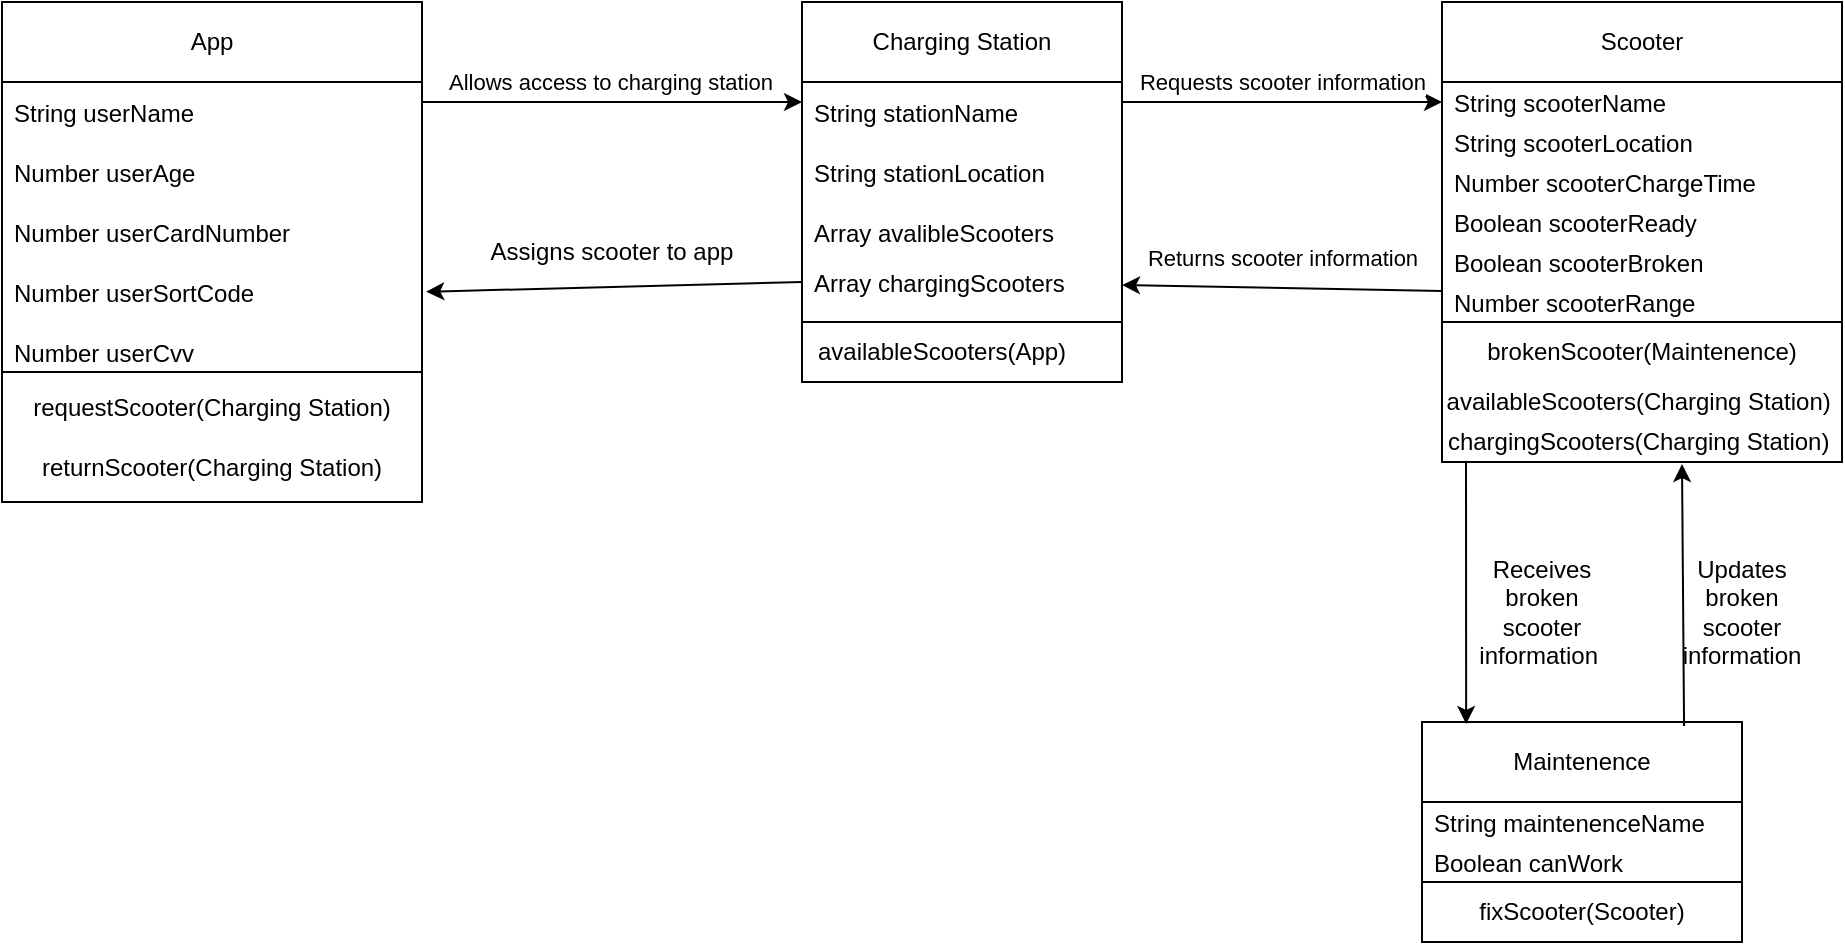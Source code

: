 <mxfile version="17.4.6" type="github">
  <diagram id="aOdrmP9tbzpNKiuwT3aD" name="Page-1">
    <mxGraphModel dx="1422" dy="794" grid="1" gridSize="10" guides="1" tooltips="1" connect="1" arrows="1" fold="1" page="1" pageScale="1" pageWidth="1000" pageHeight="1000" math="0" shadow="0">
      <root>
        <mxCell id="0" />
        <mxCell id="1" parent="0" />
        <mxCell id="QDZG8M9FuW27wgCZ-DuW-52" value="" style="rounded=0;whiteSpace=wrap;html=1;" vertex="1" parent="1">
          <mxGeometry x="40" y="40" width="210" height="230" as="geometry" />
        </mxCell>
        <mxCell id="QDZG8M9FuW27wgCZ-DuW-51" value="" style="rounded=0;whiteSpace=wrap;html=1;" vertex="1" parent="1">
          <mxGeometry x="440" y="40" width="160" height="190" as="geometry" />
        </mxCell>
        <mxCell id="QDZG8M9FuW27wgCZ-DuW-50" value="" style="rounded=0;whiteSpace=wrap;html=1;" vertex="1" parent="1">
          <mxGeometry x="750" y="400" width="160" height="110" as="geometry" />
        </mxCell>
        <mxCell id="QDZG8M9FuW27wgCZ-DuW-49" value="" style="rounded=0;whiteSpace=wrap;html=1;" vertex="1" parent="1">
          <mxGeometry x="760" y="40" width="200" height="200" as="geometry" />
        </mxCell>
        <mxCell id="QDZG8M9FuW27wgCZ-DuW-2" value="App" style="rounded=0;whiteSpace=wrap;html=1;" vertex="1" parent="1">
          <mxGeometry x="40" y="40" width="210" height="40" as="geometry" />
        </mxCell>
        <mxCell id="QDZG8M9FuW27wgCZ-DuW-3" value="String userName" style="text;strokeColor=none;fillColor=none;align=left;verticalAlign=middle;spacingLeft=4;spacingRight=4;overflow=hidden;points=[[0,0.5],[1,0.5]];portConstraint=eastwest;rotatable=0;" vertex="1" parent="1">
          <mxGeometry x="40" y="80" width="200" height="30" as="geometry" />
        </mxCell>
        <mxCell id="QDZG8M9FuW27wgCZ-DuW-4" value="Number userAge" style="text;strokeColor=none;fillColor=none;align=left;verticalAlign=middle;spacingLeft=4;spacingRight=4;overflow=hidden;points=[[0,0.5],[1,0.5]];portConstraint=eastwest;rotatable=0;" vertex="1" parent="1">
          <mxGeometry x="40" y="110" width="200" height="30" as="geometry" />
        </mxCell>
        <mxCell id="QDZG8M9FuW27wgCZ-DuW-5" value="Number userCardNumber" style="text;strokeColor=none;fillColor=none;align=left;verticalAlign=middle;spacingLeft=4;spacingRight=4;overflow=hidden;points=[[0,0.5],[1,0.5]];portConstraint=eastwest;rotatable=0;" vertex="1" parent="1">
          <mxGeometry x="40" y="140" width="200" height="30" as="geometry" />
        </mxCell>
        <mxCell id="QDZG8M9FuW27wgCZ-DuW-6" value="Number userSortCode" style="text;strokeColor=none;fillColor=none;align=left;verticalAlign=middle;spacingLeft=4;spacingRight=4;overflow=hidden;points=[[0,0.5],[1,0.5]];portConstraint=eastwest;rotatable=0;" vertex="1" parent="1">
          <mxGeometry x="40" y="170" width="200" height="30" as="geometry" />
        </mxCell>
        <mxCell id="QDZG8M9FuW27wgCZ-DuW-7" value="Number userCvv" style="text;strokeColor=none;fillColor=none;align=left;verticalAlign=middle;spacingLeft=4;spacingRight=4;overflow=hidden;points=[[0,0.5],[1,0.5]];portConstraint=eastwest;rotatable=0;" vertex="1" parent="1">
          <mxGeometry x="40" y="200" width="200" height="30" as="geometry" />
        </mxCell>
        <mxCell id="QDZG8M9FuW27wgCZ-DuW-11" value="Charging Station" style="rounded=0;whiteSpace=wrap;html=1;" vertex="1" parent="1">
          <mxGeometry x="440" y="40" width="160" height="40" as="geometry" />
        </mxCell>
        <mxCell id="QDZG8M9FuW27wgCZ-DuW-12" value="String stationName" style="text;strokeColor=none;fillColor=none;align=left;verticalAlign=middle;spacingLeft=4;spacingRight=4;overflow=hidden;points=[[0,0.5],[1,0.5]];portConstraint=eastwest;rotatable=0;" vertex="1" parent="1">
          <mxGeometry x="440" y="80" width="200" height="30" as="geometry" />
        </mxCell>
        <mxCell id="QDZG8M9FuW27wgCZ-DuW-13" value="String stationLocation" style="text;strokeColor=none;fillColor=none;align=left;verticalAlign=middle;spacingLeft=4;spacingRight=4;overflow=hidden;points=[[0,0.5],[1,0.5]];portConstraint=eastwest;rotatable=0;" vertex="1" parent="1">
          <mxGeometry x="440" y="110" width="150" height="30" as="geometry" />
        </mxCell>
        <mxCell id="QDZG8M9FuW27wgCZ-DuW-14" value="Array avalibleScooters" style="text;strokeColor=none;fillColor=none;align=left;verticalAlign=middle;spacingLeft=4;spacingRight=4;overflow=hidden;points=[[0,0.5],[1,0.5]];portConstraint=eastwest;rotatable=0;" vertex="1" parent="1">
          <mxGeometry x="440" y="140" width="200" height="30" as="geometry" />
        </mxCell>
        <mxCell id="QDZG8M9FuW27wgCZ-DuW-16" value="Array chargingScooters" style="text;strokeColor=none;fillColor=none;align=left;verticalAlign=middle;spacingLeft=4;spacingRight=4;overflow=hidden;points=[[0,0.5],[1,0.5]];portConstraint=eastwest;rotatable=0;" vertex="1" parent="1">
          <mxGeometry x="440" y="170" width="160" height="20" as="geometry" />
        </mxCell>
        <mxCell id="QDZG8M9FuW27wgCZ-DuW-18" value="Scooter" style="rounded=0;whiteSpace=wrap;html=1;" vertex="1" parent="1">
          <mxGeometry x="760" y="40" width="200" height="40" as="geometry" />
        </mxCell>
        <mxCell id="QDZG8M9FuW27wgCZ-DuW-19" value="String scooterName" style="text;strokeColor=none;fillColor=none;align=left;verticalAlign=middle;spacingLeft=4;spacingRight=4;overflow=hidden;points=[[0,0.5],[1,0.5]];portConstraint=eastwest;rotatable=0;" vertex="1" parent="1">
          <mxGeometry x="760" y="80" width="200" height="20" as="geometry" />
        </mxCell>
        <mxCell id="QDZG8M9FuW27wgCZ-DuW-25" value="Maintenence" style="rounded=0;whiteSpace=wrap;html=1;" vertex="1" parent="1">
          <mxGeometry x="750" y="400" width="160" height="40" as="geometry" />
        </mxCell>
        <mxCell id="QDZG8M9FuW27wgCZ-DuW-26" value="String maintenenceName" style="text;strokeColor=none;fillColor=none;align=left;verticalAlign=middle;spacingLeft=4;spacingRight=4;overflow=hidden;points=[[0,0.5],[1,0.5]];portConstraint=eastwest;rotatable=0;" vertex="1" parent="1">
          <mxGeometry x="750" y="440" width="160" height="20" as="geometry" />
        </mxCell>
        <mxCell id="QDZG8M9FuW27wgCZ-DuW-28" value="Boolean canWork" style="text;strokeColor=none;fillColor=none;align=left;verticalAlign=middle;spacingLeft=4;spacingRight=4;overflow=hidden;points=[[0,0.5],[1,0.5]];portConstraint=eastwest;rotatable=0;" vertex="1" parent="1">
          <mxGeometry x="750" y="460" width="160" height="20" as="geometry" />
        </mxCell>
        <mxCell id="QDZG8M9FuW27wgCZ-DuW-29" value="String scooterLocation" style="text;strokeColor=none;fillColor=none;align=left;verticalAlign=middle;spacingLeft=4;spacingRight=4;overflow=hidden;points=[[0,0.5],[1,0.5]];portConstraint=eastwest;rotatable=0;" vertex="1" parent="1">
          <mxGeometry x="760" y="100" width="200" height="20" as="geometry" />
        </mxCell>
        <mxCell id="QDZG8M9FuW27wgCZ-DuW-30" value="Number scooterChargeTime" style="text;strokeColor=none;fillColor=none;align=left;verticalAlign=middle;spacingLeft=4;spacingRight=4;overflow=hidden;points=[[0,0.5],[1,0.5]];portConstraint=eastwest;rotatable=0;" vertex="1" parent="1">
          <mxGeometry x="760" y="120" width="200" height="20" as="geometry" />
        </mxCell>
        <mxCell id="QDZG8M9FuW27wgCZ-DuW-31" value="Boolean scooterReady" style="text;strokeColor=none;fillColor=none;align=left;verticalAlign=middle;spacingLeft=4;spacingRight=4;overflow=hidden;points=[[0,0.5],[1,0.5]];portConstraint=eastwest;rotatable=0;" vertex="1" parent="1">
          <mxGeometry x="760" y="140" width="200" height="20" as="geometry" />
        </mxCell>
        <mxCell id="QDZG8M9FuW27wgCZ-DuW-32" value="Boolean scooterBroken" style="text;strokeColor=none;fillColor=none;align=left;verticalAlign=middle;spacingLeft=4;spacingRight=4;overflow=hidden;points=[[0,0.5],[1,0.5]];portConstraint=eastwest;rotatable=0;" vertex="1" parent="1">
          <mxGeometry x="760" y="160" width="200" height="20" as="geometry" />
        </mxCell>
        <mxCell id="QDZG8M9FuW27wgCZ-DuW-34" value="Number scooterRange" style="text;strokeColor=none;fillColor=none;align=left;verticalAlign=middle;spacingLeft=4;spacingRight=4;overflow=hidden;points=[[0,0.5],[1,0.5]];portConstraint=eastwest;rotatable=0;" vertex="1" parent="1">
          <mxGeometry x="760" y="180" width="160" height="20" as="geometry" />
        </mxCell>
        <mxCell id="QDZG8M9FuW27wgCZ-DuW-35" value="" style="endArrow=classic;html=1;rounded=0;" edge="1" parent="1">
          <mxGeometry width="50" height="50" relative="1" as="geometry">
            <mxPoint x="250" y="90" as="sourcePoint" />
            <mxPoint x="440" y="90" as="targetPoint" />
            <Array as="points" />
          </mxGeometry>
        </mxCell>
        <mxCell id="QDZG8M9FuW27wgCZ-DuW-36" value="Allows access to charging station" style="edgeLabel;html=1;align=center;verticalAlign=middle;resizable=0;points=[];" vertex="1" connectable="0" parent="QDZG8M9FuW27wgCZ-DuW-35">
          <mxGeometry x="0.351" y="-1" relative="1" as="geometry">
            <mxPoint x="-35" y="-11" as="offset" />
          </mxGeometry>
        </mxCell>
        <mxCell id="QDZG8M9FuW27wgCZ-DuW-37" value="Requests scooter information" style="endArrow=classic;html=1;rounded=0;entryX=0;entryY=0.5;entryDx=0;entryDy=0;" edge="1" parent="1" target="QDZG8M9FuW27wgCZ-DuW-19">
          <mxGeometry y="10" width="50" height="50" relative="1" as="geometry">
            <mxPoint x="600" y="90" as="sourcePoint" />
            <mxPoint x="650" y="40" as="targetPoint" />
            <mxPoint as="offset" />
          </mxGeometry>
        </mxCell>
        <mxCell id="QDZG8M9FuW27wgCZ-DuW-38" value="" style="endArrow=classic;html=1;rounded=0;" edge="1" parent="1" target="QDZG8M9FuW27wgCZ-DuW-16">
          <mxGeometry width="50" height="50" relative="1" as="geometry">
            <mxPoint x="760" y="184.5" as="sourcePoint" />
            <mxPoint x="690" y="184.5" as="targetPoint" />
          </mxGeometry>
        </mxCell>
        <mxCell id="QDZG8M9FuW27wgCZ-DuW-39" value="Returns scooter information" style="edgeLabel;html=1;align=center;verticalAlign=middle;resizable=0;points=[];" vertex="1" connectable="0" parent="QDZG8M9FuW27wgCZ-DuW-38">
          <mxGeometry x="-0.15" y="2" relative="1" as="geometry">
            <mxPoint x="-12" y="-17" as="offset" />
          </mxGeometry>
        </mxCell>
        <mxCell id="QDZG8M9FuW27wgCZ-DuW-40" value="" style="endArrow=classic;html=1;rounded=0;exitX=0.055;exitY=0.995;exitDx=0;exitDy=0;exitPerimeter=0;entryX=0.138;entryY=0.025;entryDx=0;entryDy=0;entryPerimeter=0;" edge="1" parent="1" target="QDZG8M9FuW27wgCZ-DuW-25">
          <mxGeometry width="50" height="50" relative="1" as="geometry">
            <mxPoint x="771" y="239" as="sourcePoint" />
            <mxPoint x="780" y="310" as="targetPoint" />
            <Array as="points">
              <mxPoint x="772" y="260" />
            </Array>
          </mxGeometry>
        </mxCell>
        <mxCell id="QDZG8M9FuW27wgCZ-DuW-41" value="Receives broken scooter information&amp;nbsp;" style="text;html=1;strokeColor=none;fillColor=none;align=center;verticalAlign=middle;whiteSpace=wrap;rounded=0;" vertex="1" parent="1">
          <mxGeometry x="780" y="330" width="60" height="30" as="geometry" />
        </mxCell>
        <mxCell id="QDZG8M9FuW27wgCZ-DuW-42" value="" style="endArrow=classic;html=1;rounded=0;exitX=0.819;exitY=0.05;exitDx=0;exitDy=0;exitPerimeter=0;entryX=0.6;entryY=1.05;entryDx=0;entryDy=0;entryPerimeter=0;" edge="1" parent="1" source="QDZG8M9FuW27wgCZ-DuW-25" target="QDZG8M9FuW27wgCZ-DuW-56">
          <mxGeometry width="50" height="50" relative="1" as="geometry">
            <mxPoint x="880" y="320" as="sourcePoint" />
            <mxPoint x="880" y="280" as="targetPoint" />
          </mxGeometry>
        </mxCell>
        <mxCell id="QDZG8M9FuW27wgCZ-DuW-43" value="Updates broken scooter information" style="text;html=1;strokeColor=none;fillColor=none;align=center;verticalAlign=middle;whiteSpace=wrap;rounded=0;" vertex="1" parent="1">
          <mxGeometry x="880" y="330" width="60" height="30" as="geometry" />
        </mxCell>
        <mxCell id="QDZG8M9FuW27wgCZ-DuW-44" value="" style="rounded=0;whiteSpace=wrap;html=1;" vertex="1" parent="1">
          <mxGeometry x="750" y="480" width="160" height="30" as="geometry" />
        </mxCell>
        <mxCell id="QDZG8M9FuW27wgCZ-DuW-45" value="fixScooter(Scooter)" style="text;html=1;strokeColor=none;fillColor=none;align=center;verticalAlign=middle;whiteSpace=wrap;rounded=0;" vertex="1" parent="1">
          <mxGeometry x="750" y="480" width="160" height="30" as="geometry" />
        </mxCell>
        <mxCell id="QDZG8M9FuW27wgCZ-DuW-46" value="" style="rounded=0;whiteSpace=wrap;html=1;" vertex="1" parent="1">
          <mxGeometry x="760" y="200" width="200" height="70" as="geometry" />
        </mxCell>
        <mxCell id="QDZG8M9FuW27wgCZ-DuW-54" value="brokenScooter(Maintenence)" style="text;html=1;strokeColor=none;fillColor=none;align=center;verticalAlign=middle;whiteSpace=wrap;rounded=0;" vertex="1" parent="1">
          <mxGeometry x="760" y="200" width="200" height="30" as="geometry" />
        </mxCell>
        <mxCell id="QDZG8M9FuW27wgCZ-DuW-55" value="availableScooters(Charging Station)&amp;nbsp;" style="text;html=1;strokeColor=none;fillColor=none;align=center;verticalAlign=middle;whiteSpace=wrap;rounded=0;" vertex="1" parent="1">
          <mxGeometry x="760" y="230" width="200" height="20" as="geometry" />
        </mxCell>
        <mxCell id="QDZG8M9FuW27wgCZ-DuW-56" value="chargingScooters(Charging Station)&amp;nbsp;" style="text;html=1;strokeColor=none;fillColor=none;align=center;verticalAlign=middle;whiteSpace=wrap;rounded=0;" vertex="1" parent="1">
          <mxGeometry x="760" y="250" width="200" height="20" as="geometry" />
        </mxCell>
        <mxCell id="QDZG8M9FuW27wgCZ-DuW-58" value="" style="rounded=0;whiteSpace=wrap;html=1;" vertex="1" parent="1">
          <mxGeometry x="440" y="200" width="160" height="30" as="geometry" />
        </mxCell>
        <mxCell id="QDZG8M9FuW27wgCZ-DuW-59" value="availableScooters(App)" style="text;html=1;strokeColor=none;fillColor=none;align=center;verticalAlign=middle;whiteSpace=wrap;rounded=0;" vertex="1" parent="1">
          <mxGeometry x="480" y="200" width="60" height="30" as="geometry" />
        </mxCell>
        <mxCell id="QDZG8M9FuW27wgCZ-DuW-61" value="" style="endArrow=classic;html=1;rounded=0;exitX=0;exitY=0.5;exitDx=0;exitDy=0;entryX=1.01;entryY=0.63;entryDx=0;entryDy=0;entryPerimeter=0;" edge="1" parent="1" source="QDZG8M9FuW27wgCZ-DuW-16" target="QDZG8M9FuW27wgCZ-DuW-52">
          <mxGeometry width="50" height="50" relative="1" as="geometry">
            <mxPoint x="480" y="280" as="sourcePoint" />
            <mxPoint x="350" y="180" as="targetPoint" />
          </mxGeometry>
        </mxCell>
        <mxCell id="QDZG8M9FuW27wgCZ-DuW-62" value="Assigns scooter to app" style="text;html=1;strokeColor=none;fillColor=none;align=center;verticalAlign=middle;whiteSpace=wrap;rounded=0;" vertex="1" parent="1">
          <mxGeometry x="270" y="150" width="150" height="30" as="geometry" />
        </mxCell>
        <mxCell id="QDZG8M9FuW27wgCZ-DuW-63" value="" style="rounded=0;whiteSpace=wrap;html=1;" vertex="1" parent="1">
          <mxGeometry x="40" y="225" width="210" height="65" as="geometry" />
        </mxCell>
        <mxCell id="QDZG8M9FuW27wgCZ-DuW-65" value="requestScooter(Charging Station)" style="text;html=1;strokeColor=none;fillColor=none;align=center;verticalAlign=middle;whiteSpace=wrap;rounded=0;" vertex="1" parent="1">
          <mxGeometry x="40" y="225" width="210" height="35" as="geometry" />
        </mxCell>
        <mxCell id="QDZG8M9FuW27wgCZ-DuW-66" value="returnScooter(Charging Station)" style="text;html=1;strokeColor=none;fillColor=none;align=center;verticalAlign=middle;whiteSpace=wrap;rounded=0;" vertex="1" parent="1">
          <mxGeometry x="40" y="255" width="210" height="35" as="geometry" />
        </mxCell>
      </root>
    </mxGraphModel>
  </diagram>
</mxfile>
